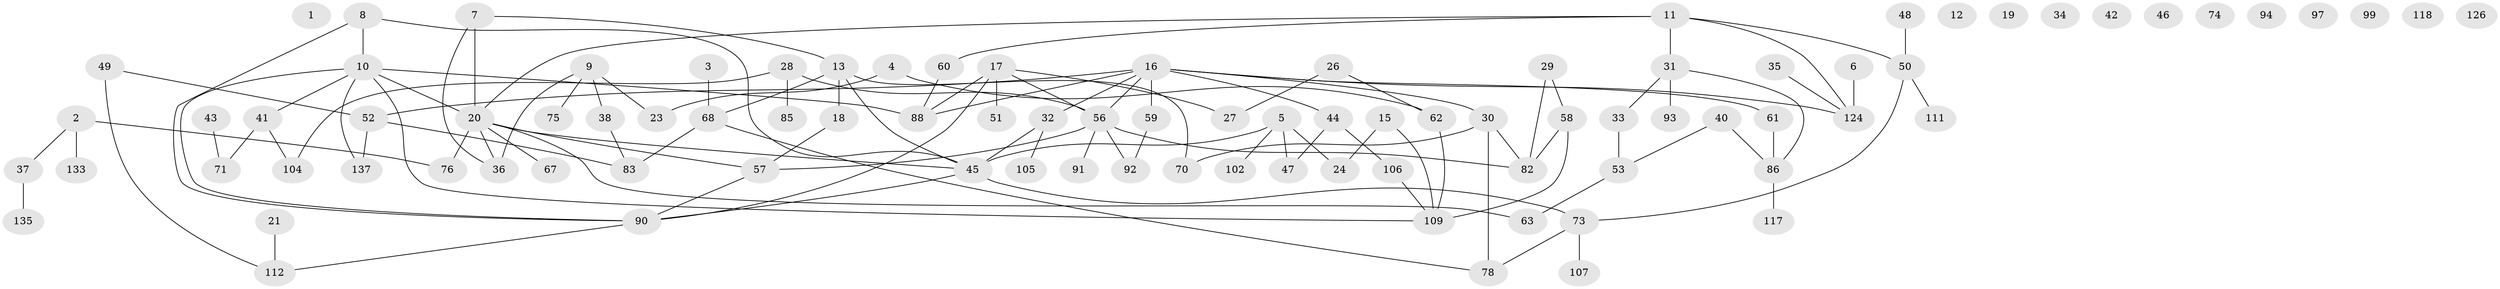 // original degree distribution, {0: 0.08759124087591241, 4: 0.10948905109489052, 2: 0.2773722627737226, 3: 0.23357664233576642, 1: 0.22627737226277372, 6: 0.014598540145985401, 7: 0.021897810218978103, 5: 0.029197080291970802}
// Generated by graph-tools (version 1.1) at 2025/41/03/06/25 10:41:23]
// undirected, 93 vertices, 114 edges
graph export_dot {
graph [start="1"]
  node [color=gray90,style=filled];
  1;
  2 [super="+98"];
  3 [super="+131"];
  4;
  5 [super="+22"];
  6;
  7;
  8;
  9 [super="+54"];
  10 [super="+14"];
  11 [super="+101"];
  12;
  13 [super="+134"];
  15;
  16 [super="+25"];
  17 [super="+108"];
  18;
  19;
  20 [super="+110"];
  21 [super="+132"];
  23;
  24;
  26 [super="+55"];
  27 [super="+65"];
  28 [super="+69"];
  29 [super="+116"];
  30 [super="+79"];
  31 [super="+103"];
  32 [super="+39"];
  33;
  34;
  35;
  36 [super="+96"];
  37 [super="+80"];
  38;
  40 [super="+81"];
  41 [super="+120"];
  42;
  43;
  44 [super="+64"];
  45 [super="+113"];
  46;
  47;
  48 [super="+84"];
  49;
  50;
  51 [super="+66"];
  52 [super="+130"];
  53;
  56 [super="+136"];
  57;
  58;
  59;
  60 [super="+87"];
  61 [super="+127"];
  62 [super="+95"];
  63 [super="+129"];
  67;
  68 [super="+72"];
  70;
  71 [super="+77"];
  73 [super="+125"];
  74;
  75;
  76 [super="+119"];
  78 [super="+122"];
  82 [super="+121"];
  83;
  85;
  86 [super="+89"];
  88;
  90 [super="+114"];
  91;
  92 [super="+100"];
  93 [super="+123"];
  94;
  97;
  99;
  102;
  104;
  105;
  106;
  107;
  109 [super="+115"];
  111;
  112;
  117;
  118;
  124 [super="+128"];
  126;
  133;
  135;
  137;
  2 -- 37;
  2 -- 133;
  2 -- 76;
  3 -- 68;
  4 -- 23;
  4 -- 62;
  5 -- 47;
  5 -- 102;
  5 -- 24;
  5 -- 45;
  6 -- 124;
  7 -- 20;
  7 -- 36;
  7 -- 13;
  8 -- 10;
  8 -- 45;
  8 -- 90;
  9 -- 75;
  9 -- 36;
  9 -- 38;
  9 -- 23;
  10 -- 20;
  10 -- 90;
  10 -- 88;
  10 -- 137;
  10 -- 109;
  10 -- 41;
  11 -- 31;
  11 -- 50;
  11 -- 20;
  11 -- 124;
  11 -- 60;
  13 -- 45;
  13 -- 18;
  13 -- 68;
  13 -- 70;
  15 -- 24;
  15 -- 109;
  16 -- 59;
  16 -- 88;
  16 -- 61;
  16 -- 56;
  16 -- 52;
  16 -- 44;
  16 -- 32;
  16 -- 124;
  16 -- 30;
  17 -- 56;
  17 -- 88;
  17 -- 90;
  17 -- 51;
  17 -- 27;
  18 -- 57;
  20 -- 57;
  20 -- 63;
  20 -- 67;
  20 -- 36;
  20 -- 45;
  20 -- 76;
  21 -- 112;
  26 -- 27;
  26 -- 62;
  28 -- 56;
  28 -- 104;
  28 -- 85;
  29 -- 58;
  29 -- 82;
  30 -- 70;
  30 -- 82;
  30 -- 78;
  31 -- 33;
  31 -- 86;
  31 -- 93;
  32 -- 45;
  32 -- 105;
  33 -- 53;
  35 -- 124;
  37 -- 135;
  38 -- 83;
  40 -- 53;
  40 -- 86;
  41 -- 104;
  41 -- 71;
  43 -- 71;
  44 -- 106;
  44 -- 47;
  45 -- 73;
  45 -- 90;
  48 -- 50;
  49 -- 112;
  49 -- 52;
  50 -- 111;
  50 -- 73;
  52 -- 137;
  52 -- 83;
  53 -- 63;
  56 -- 57;
  56 -- 82;
  56 -- 91;
  56 -- 92;
  57 -- 90;
  58 -- 82;
  58 -- 109;
  59 -- 92;
  60 -- 88;
  61 -- 86;
  62 -- 109;
  68 -- 83;
  68 -- 78;
  73 -- 78;
  73 -- 107;
  86 -- 117;
  90 -- 112;
  106 -- 109;
}
